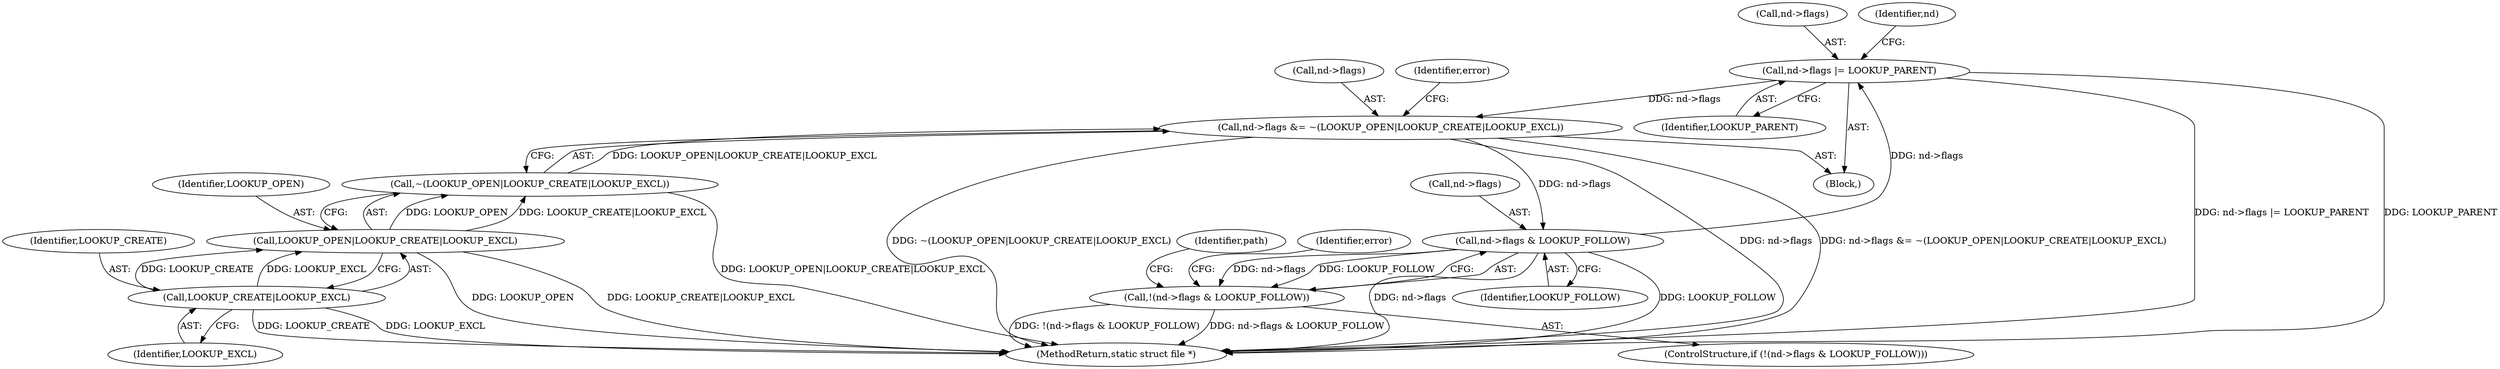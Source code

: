 digraph "0_linux_f15133df088ecadd141ea1907f2c96df67c729f0@pointer" {
"1000215" [label="(Call,nd->flags |= LOOKUP_PARENT)"];
"1000185" [label="(Call,nd->flags & LOOKUP_FOLLOW)"];
"1000220" [label="(Call,nd->flags &= ~(LOOKUP_OPEN|LOOKUP_CREATE|LOOKUP_EXCL))"];
"1000215" [label="(Call,nd->flags |= LOOKUP_PARENT)"];
"1000224" [label="(Call,~(LOOKUP_OPEN|LOOKUP_CREATE|LOOKUP_EXCL))"];
"1000225" [label="(Call,LOOKUP_OPEN|LOOKUP_CREATE|LOOKUP_EXCL)"];
"1000227" [label="(Call,LOOKUP_CREATE|LOOKUP_EXCL)"];
"1000184" [label="(Call,!(nd->flags & LOOKUP_FOLLOW))"];
"1000302" [label="(MethodReturn,static struct file *)"];
"1000189" [label="(Identifier,LOOKUP_FOLLOW)"];
"1000219" [label="(Identifier,LOOKUP_PARENT)"];
"1000216" [label="(Call,nd->flags)"];
"1000186" [label="(Call,nd->flags)"];
"1000227" [label="(Call,LOOKUP_CREATE|LOOKUP_EXCL)"];
"1000222" [label="(Identifier,nd)"];
"1000228" [label="(Identifier,LOOKUP_CREATE)"];
"1000221" [label="(Call,nd->flags)"];
"1000224" [label="(Call,~(LOOKUP_OPEN|LOOKUP_CREATE|LOOKUP_EXCL))"];
"1000206" [label="(Identifier,error)"];
"1000231" [label="(Identifier,error)"];
"1000226" [label="(Identifier,LOOKUP_OPEN)"];
"1000184" [label="(Call,!(nd->flags & LOOKUP_FOLLOW))"];
"1000215" [label="(Call,nd->flags |= LOOKUP_PARENT)"];
"1000220" [label="(Call,nd->flags &= ~(LOOKUP_OPEN|LOOKUP_CREATE|LOOKUP_EXCL))"];
"1000183" [label="(ControlStructure,if (!(nd->flags & LOOKUP_FOLLOW)))"];
"1000225" [label="(Call,LOOKUP_OPEN|LOOKUP_CREATE|LOOKUP_EXCL)"];
"1000185" [label="(Call,nd->flags & LOOKUP_FOLLOW)"];
"1000193" [label="(Identifier,path)"];
"1000229" [label="(Identifier,LOOKUP_EXCL)"];
"1000177" [label="(Block,)"];
"1000215" -> "1000177"  [label="AST: "];
"1000215" -> "1000219"  [label="CFG: "];
"1000216" -> "1000215"  [label="AST: "];
"1000219" -> "1000215"  [label="AST: "];
"1000222" -> "1000215"  [label="CFG: "];
"1000215" -> "1000302"  [label="DDG: LOOKUP_PARENT"];
"1000215" -> "1000302"  [label="DDG: nd->flags |= LOOKUP_PARENT"];
"1000185" -> "1000215"  [label="DDG: nd->flags"];
"1000215" -> "1000220"  [label="DDG: nd->flags"];
"1000185" -> "1000184"  [label="AST: "];
"1000185" -> "1000189"  [label="CFG: "];
"1000186" -> "1000185"  [label="AST: "];
"1000189" -> "1000185"  [label="AST: "];
"1000184" -> "1000185"  [label="CFG: "];
"1000185" -> "1000302"  [label="DDG: nd->flags"];
"1000185" -> "1000302"  [label="DDG: LOOKUP_FOLLOW"];
"1000185" -> "1000184"  [label="DDG: nd->flags"];
"1000185" -> "1000184"  [label="DDG: LOOKUP_FOLLOW"];
"1000220" -> "1000185"  [label="DDG: nd->flags"];
"1000220" -> "1000177"  [label="AST: "];
"1000220" -> "1000224"  [label="CFG: "];
"1000221" -> "1000220"  [label="AST: "];
"1000224" -> "1000220"  [label="AST: "];
"1000231" -> "1000220"  [label="CFG: "];
"1000220" -> "1000302"  [label="DDG: nd->flags"];
"1000220" -> "1000302"  [label="DDG: nd->flags &= ~(LOOKUP_OPEN|LOOKUP_CREATE|LOOKUP_EXCL)"];
"1000220" -> "1000302"  [label="DDG: ~(LOOKUP_OPEN|LOOKUP_CREATE|LOOKUP_EXCL)"];
"1000224" -> "1000220"  [label="DDG: LOOKUP_OPEN|LOOKUP_CREATE|LOOKUP_EXCL"];
"1000224" -> "1000225"  [label="CFG: "];
"1000225" -> "1000224"  [label="AST: "];
"1000224" -> "1000302"  [label="DDG: LOOKUP_OPEN|LOOKUP_CREATE|LOOKUP_EXCL"];
"1000225" -> "1000224"  [label="DDG: LOOKUP_OPEN"];
"1000225" -> "1000224"  [label="DDG: LOOKUP_CREATE|LOOKUP_EXCL"];
"1000225" -> "1000227"  [label="CFG: "];
"1000226" -> "1000225"  [label="AST: "];
"1000227" -> "1000225"  [label="AST: "];
"1000225" -> "1000302"  [label="DDG: LOOKUP_CREATE|LOOKUP_EXCL"];
"1000225" -> "1000302"  [label="DDG: LOOKUP_OPEN"];
"1000227" -> "1000225"  [label="DDG: LOOKUP_CREATE"];
"1000227" -> "1000225"  [label="DDG: LOOKUP_EXCL"];
"1000227" -> "1000229"  [label="CFG: "];
"1000228" -> "1000227"  [label="AST: "];
"1000229" -> "1000227"  [label="AST: "];
"1000227" -> "1000302"  [label="DDG: LOOKUP_CREATE"];
"1000227" -> "1000302"  [label="DDG: LOOKUP_EXCL"];
"1000184" -> "1000183"  [label="AST: "];
"1000193" -> "1000184"  [label="CFG: "];
"1000206" -> "1000184"  [label="CFG: "];
"1000184" -> "1000302"  [label="DDG: nd->flags & LOOKUP_FOLLOW"];
"1000184" -> "1000302"  [label="DDG: !(nd->flags & LOOKUP_FOLLOW)"];
}
